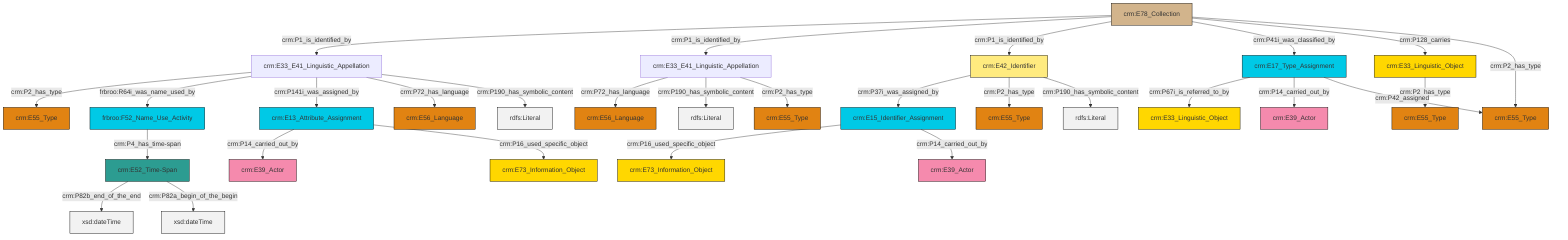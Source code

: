 graph TD
classDef Literal fill:#f2f2f2,stroke:#000000;
classDef CRM_Entity fill:#FFFFFF,stroke:#000000;
classDef Temporal_Entity fill:#00C9E6, stroke:#000000;
classDef Type fill:#E18312, stroke:#000000;
classDef Time-Span fill:#2C9C91, stroke:#000000;
classDef Appellation fill:#FFEB7F, stroke:#000000;
classDef Place fill:#008836, stroke:#000000;
classDef Persistent_Item fill:#B266B2, stroke:#000000;
classDef Conceptual_Object fill:#FFD700, stroke:#000000;
classDef Physical_Thing fill:#D2B48C, stroke:#000000;
classDef Actor fill:#f58aad, stroke:#000000;
classDef PC_Classes fill:#4ce600, stroke:#000000;
classDef Multi fill:#cccccc,stroke:#000000;

0["frbroo:F52_Name_Use_Activity"]:::Temporal_Entity -->|crm:P4_has_time-span| 1["crm:E52_Time-Span"]:::Time-Span
1["crm:E52_Time-Span"]:::Time-Span -->|crm:P82b_end_of_the_end| 4[xsd:dateTime]:::Literal
1["crm:E52_Time-Span"]:::Time-Span -->|crm:P82a_begin_of_the_begin| 13[xsd:dateTime]:::Literal
5["crm:E78_Collection"]:::Physical_Thing -->|crm:P1_is_identified_by| 7["crm:E33_E41_Linguistic_Appellation"]:::Default
16["crm:E33_E41_Linguistic_Appellation"]:::Default -->|crm:P72_has_language| 17["crm:E56_Language"]:::Type
20["crm:E17_Type_Assignment"]:::Temporal_Entity -->|crm:P67i_is_referred_to_by| 21["crm:E33_Linguistic_Object"]:::Conceptual_Object
14["crm:E33_Linguistic_Object"]:::Conceptual_Object -->|crm:P2_has_type| 22["crm:E55_Type"]:::Type
7["crm:E33_E41_Linguistic_Appellation"]:::Default -->|crm:P2_has_type| 9["crm:E55_Type"]:::Type
16["crm:E33_E41_Linguistic_Appellation"]:::Default -->|crm:P190_has_symbolic_content| 24[rdfs:Literal]:::Literal
29["crm:E15_Identifier_Assignment"]:::Temporal_Entity -->|crm:P16_used_specific_object| 11["crm:E73_Information_Object"]:::Conceptual_Object
5["crm:E78_Collection"]:::Physical_Thing -->|crm:P1_is_identified_by| 16["crm:E33_E41_Linguistic_Appellation"]:::Default
7["crm:E33_E41_Linguistic_Appellation"]:::Default -->|frbroo:R64i_was_name_used_by| 0["frbroo:F52_Name_Use_Activity"]:::Temporal_Entity
7["crm:E33_E41_Linguistic_Appellation"]:::Default -->|crm:P141i_was_assigned_by| 30["crm:E13_Attribute_Assignment"]:::Temporal_Entity
7["crm:E33_E41_Linguistic_Appellation"]:::Default -->|crm:P72_has_language| 31["crm:E56_Language"]:::Type
20["crm:E17_Type_Assignment"]:::Temporal_Entity -->|crm:P14_carried_out_by| 18["crm:E39_Actor"]:::Actor
2["crm:E42_Identifier"]:::Appellation -->|crm:P37i_was_assigned_by| 29["crm:E15_Identifier_Assignment"]:::Temporal_Entity
30["crm:E13_Attribute_Assignment"]:::Temporal_Entity -->|crm:P14_carried_out_by| 36["crm:E39_Actor"]:::Actor
5["crm:E78_Collection"]:::Physical_Thing -->|crm:P1_is_identified_by| 2["crm:E42_Identifier"]:::Appellation
5["crm:E78_Collection"]:::Physical_Thing -->|crm:P41i_was_classified_by| 20["crm:E17_Type_Assignment"]:::Temporal_Entity
30["crm:E13_Attribute_Assignment"]:::Temporal_Entity -->|crm:P16_used_specific_object| 26["crm:E73_Information_Object"]:::Conceptual_Object
16["crm:E33_E41_Linguistic_Appellation"]:::Default -->|crm:P2_has_type| 39["crm:E55_Type"]:::Type
5["crm:E78_Collection"]:::Physical_Thing -->|crm:P128_carries| 14["crm:E33_Linguistic_Object"]:::Conceptual_Object
29["crm:E15_Identifier_Assignment"]:::Temporal_Entity -->|crm:P14_carried_out_by| 33["crm:E39_Actor"]:::Actor
20["crm:E17_Type_Assignment"]:::Temporal_Entity -->|crm:P42_assigned| 44["crm:E55_Type"]:::Type
5["crm:E78_Collection"]:::Physical_Thing -->|crm:P2_has_type| 44["crm:E55_Type"]:::Type
7["crm:E33_E41_Linguistic_Appellation"]:::Default -->|crm:P190_has_symbolic_content| 46[rdfs:Literal]:::Literal
2["crm:E42_Identifier"]:::Appellation -->|crm:P2_has_type| 37["crm:E55_Type"]:::Type
2["crm:E42_Identifier"]:::Appellation -->|crm:P190_has_symbolic_content| 50[rdfs:Literal]:::Literal